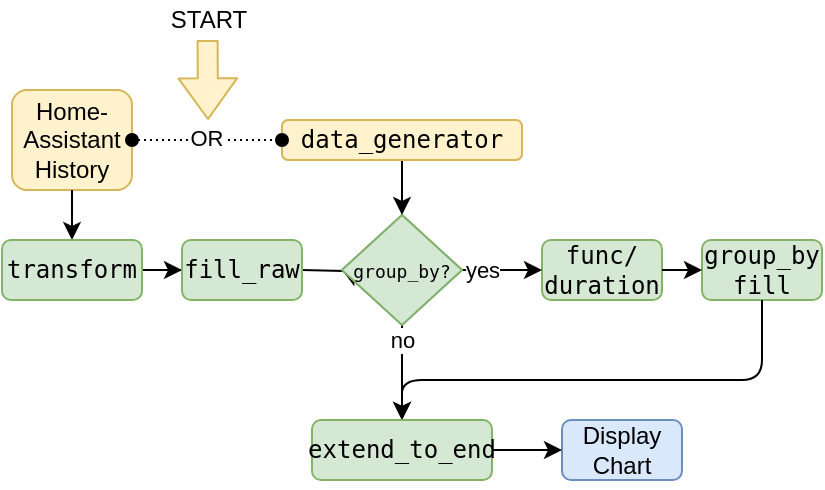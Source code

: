 <mxfile version="14.2.9" type="device"><diagram id="C5RBs43oDa-KdzZeNtuy" name="Page-1"><mxGraphModel dx="824" dy="435" grid="1" gridSize="10" guides="1" tooltips="1" connect="1" arrows="1" fold="1" page="1" pageScale="1" pageWidth="827" pageHeight="1169" math="0" shadow="0"><root><mxCell id="WIyWlLk6GJQsqaUBKTNV-0"/><mxCell id="WIyWlLk6GJQsqaUBKTNV-1" parent="WIyWlLk6GJQsqaUBKTNV-0"/><mxCell id="pJLyRp2Q0TY_IHbHlcpf-0" value="Home-Assistant History" style="rounded=1;whiteSpace=wrap;html=1;fillColor=#fff2cc;strokeColor=#d6b656;" parent="WIyWlLk6GJQsqaUBKTNV-1" vertex="1"><mxGeometry x="45" y="45" width="60" height="50" as="geometry"/></mxCell><mxCell id="pJLyRp2Q0TY_IHbHlcpf-1" value="&lt;pre&gt;func/&lt;br&gt;duration&lt;/pre&gt;" style="rounded=1;whiteSpace=wrap;html=1;fillColor=#d5e8d4;strokeColor=#82b366;" parent="WIyWlLk6GJQsqaUBKTNV-1" vertex="1"><mxGeometry x="310" y="120" width="60" height="30" as="geometry"/></mxCell><mxCell id="pJLyRp2Q0TY_IHbHlcpf-2" value="&lt;pre&gt;&lt;font style=&quot;font-size: 9px&quot;&gt;group_by?&lt;/font&gt;&lt;/pre&gt;" style="rhombus;whiteSpace=wrap;html=1;fillColor=#dae8fc;strokeColor=#6c8ebf;" parent="WIyWlLk6GJQsqaUBKTNV-1" vertex="1"><mxGeometry x="210" y="107.5" width="60" height="55" as="geometry"/></mxCell><mxCell id="pJLyRp2Q0TY_IHbHlcpf-3" value="yes" style="endArrow=classic;html=1;exitX=1;exitY=0.5;exitDx=0;exitDy=0;" parent="WIyWlLk6GJQsqaUBKTNV-1" source="pJLyRp2Q0TY_IHbHlcpf-2" target="pJLyRp2Q0TY_IHbHlcpf-1" edge="1"><mxGeometry x="-0.5" width="50" height="50" relative="1" as="geometry"><mxPoint x="350" y="230" as="sourcePoint"/><mxPoint x="400" y="180" as="targetPoint"/><mxPoint as="offset"/></mxGeometry></mxCell><mxCell id="pJLyRp2Q0TY_IHbHlcpf-4" value="" style="endArrow=classic;html=1;" parent="WIyWlLk6GJQsqaUBKTNV-1" source="pJLyRp2Q0TY_IHbHlcpf-0" target="_QgWn88OsWcu1InQYnzZ-4" edge="1"><mxGeometry width="50" height="50" relative="1" as="geometry"><mxPoint x="20" y="240" as="sourcePoint"/><mxPoint x="80" y="120" as="targetPoint"/></mxGeometry></mxCell><mxCell id="pJLyRp2Q0TY_IHbHlcpf-7" value="&lt;pre&gt;group_by&lt;br&gt;fill&lt;/pre&gt;" style="rounded=1;whiteSpace=wrap;html=1;fillColor=#d5e8d4;strokeColor=#82b366;" parent="WIyWlLk6GJQsqaUBKTNV-1" vertex="1"><mxGeometry x="390" y="120" width="60" height="30" as="geometry"/></mxCell><mxCell id="pJLyRp2Q0TY_IHbHlcpf-9" value="" style="endArrow=classic;html=1;" parent="WIyWlLk6GJQsqaUBKTNV-1" source="pJLyRp2Q0TY_IHbHlcpf-1" target="pJLyRp2Q0TY_IHbHlcpf-7" edge="1"><mxGeometry width="50" height="50" relative="1" as="geometry"><mxPoint x="200" y="145" as="sourcePoint"/><mxPoint x="220" y="145" as="targetPoint"/></mxGeometry></mxCell><mxCell id="pJLyRp2Q0TY_IHbHlcpf-11" value="" style="endArrow=classic;html=1;" parent="WIyWlLk6GJQsqaUBKTNV-1" source="pJLyRp2Q0TY_IHbHlcpf-7" target="pJLyRp2Q0TY_IHbHlcpf-17" edge="1"><mxGeometry width="50" height="50" relative="1" as="geometry"><mxPoint x="450" y="134.83" as="sourcePoint"/><mxPoint x="240" y="210" as="targetPoint"/><Array as="points"><mxPoint x="420" y="190"/><mxPoint x="240" y="190"/></Array></mxGeometry></mxCell><mxCell id="pJLyRp2Q0TY_IHbHlcpf-12" value="" style="endArrow=classic;html=1;" parent="WIyWlLk6GJQsqaUBKTNV-1" source="pJLyRp2Q0TY_IHbHlcpf-2" target="pJLyRp2Q0TY_IHbHlcpf-17" edge="1"><mxGeometry width="50" height="50" relative="1" as="geometry"><mxPoint x="350" y="230" as="sourcePoint"/><mxPoint x="240" y="210" as="targetPoint"/></mxGeometry></mxCell><mxCell id="pJLyRp2Q0TY_IHbHlcpf-13" value="no" style="edgeLabel;html=1;align=center;verticalAlign=middle;resizable=0;points=[];" parent="pJLyRp2Q0TY_IHbHlcpf-12" vertex="1" connectable="0"><mxGeometry x="-0.741" relative="1" as="geometry"><mxPoint y="1.5" as="offset"/></mxGeometry></mxCell><mxCell id="pJLyRp2Q0TY_IHbHlcpf-15" value="Display Chart" style="rounded=1;whiteSpace=wrap;html=1;fillColor=#dae8fc;strokeColor=#6c8ebf;" parent="WIyWlLk6GJQsqaUBKTNV-1" vertex="1"><mxGeometry x="320" y="210" width="60" height="30" as="geometry"/></mxCell><mxCell id="pJLyRp2Q0TY_IHbHlcpf-17" value="&lt;pre&gt;extend_to_end&lt;/pre&gt;" style="rounded=1;whiteSpace=wrap;html=1;fillColor=#d5e8d4;strokeColor=#82b366;" parent="WIyWlLk6GJQsqaUBKTNV-1" vertex="1"><mxGeometry x="195" y="210" width="90" height="30" as="geometry"/></mxCell><mxCell id="pJLyRp2Q0TY_IHbHlcpf-19" value="" style="endArrow=classic;html=1;" parent="WIyWlLk6GJQsqaUBKTNV-1" source="pJLyRp2Q0TY_IHbHlcpf-17" target="pJLyRp2Q0TY_IHbHlcpf-15" edge="1"><mxGeometry width="50" height="50" relative="1" as="geometry"><mxPoint x="320" y="220" as="sourcePoint"/><mxPoint x="370" y="170" as="targetPoint"/></mxGeometry></mxCell><mxCell id="_QgWn88OsWcu1InQYnzZ-3" value="" style="edgeStyle=orthogonalEdgeStyle;rounded=0;orthogonalLoop=1;jettySize=auto;html=1;" edge="1" parent="WIyWlLk6GJQsqaUBKTNV-1" target="pJLyRp2Q0TY_IHbHlcpf-2"><mxGeometry relative="1" as="geometry"><mxPoint x="190" y="135" as="sourcePoint"/></mxGeometry></mxCell><mxCell id="_QgWn88OsWcu1InQYnzZ-7" value="" style="edgeStyle=orthogonalEdgeStyle;rounded=0;orthogonalLoop=1;jettySize=auto;html=1;" edge="1" parent="WIyWlLk6GJQsqaUBKTNV-1" source="_QgWn88OsWcu1InQYnzZ-4" target="_QgWn88OsWcu1InQYnzZ-6"><mxGeometry relative="1" as="geometry"/></mxCell><mxCell id="_QgWn88OsWcu1InQYnzZ-4" value="&lt;pre&gt;transform&lt;/pre&gt;" style="rounded=1;whiteSpace=wrap;html=1;fillColor=#d5e8d4;strokeColor=#82b366;" vertex="1" parent="WIyWlLk6GJQsqaUBKTNV-1"><mxGeometry x="40" y="120" width="70" height="30" as="geometry"/></mxCell><mxCell id="_QgWn88OsWcu1InQYnzZ-5" value="&lt;pre&gt;&lt;font style=&quot;font-size: 9px&quot;&gt;group_by?&lt;/font&gt;&lt;/pre&gt;" style="rhombus;whiteSpace=wrap;html=1;fillColor=#d5e8d4;strokeColor=#82b366;" vertex="1" parent="WIyWlLk6GJQsqaUBKTNV-1"><mxGeometry x="210" y="107.5" width="60" height="55" as="geometry"/></mxCell><mxCell id="_QgWn88OsWcu1InQYnzZ-6" value="&lt;pre&gt;fill_raw&lt;/pre&gt;" style="rounded=1;whiteSpace=wrap;html=1;fillColor=#d5e8d4;strokeColor=#82b366;" vertex="1" parent="WIyWlLk6GJQsqaUBKTNV-1"><mxGeometry x="130" y="120" width="60" height="30" as="geometry"/></mxCell><mxCell id="_QgWn88OsWcu1InQYnzZ-10" value="" style="edgeStyle=orthogonalEdgeStyle;rounded=0;orthogonalLoop=1;jettySize=auto;html=1;" edge="1" parent="WIyWlLk6GJQsqaUBKTNV-1" source="_QgWn88OsWcu1InQYnzZ-8" target="_QgWn88OsWcu1InQYnzZ-5"><mxGeometry relative="1" as="geometry"/></mxCell><mxCell id="_QgWn88OsWcu1InQYnzZ-8" value="&lt;pre&gt;data_generator&lt;/pre&gt;" style="rounded=1;whiteSpace=wrap;html=1;fillColor=#fff2cc;strokeColor=#d6b656;" vertex="1" parent="WIyWlLk6GJQsqaUBKTNV-1"><mxGeometry x="180" y="60" width="120" height="20" as="geometry"/></mxCell><mxCell id="_QgWn88OsWcu1InQYnzZ-11" value="" style="endArrow=oval;startArrow=oval;html=1;dashed=1;dashPattern=1 2;startFill=1;endFill=1;" edge="1" parent="WIyWlLk6GJQsqaUBKTNV-1" source="pJLyRp2Q0TY_IHbHlcpf-0" target="_QgWn88OsWcu1InQYnzZ-8"><mxGeometry width="50" height="50" relative="1" as="geometry"><mxPoint x="90" y="70" as="sourcePoint"/><mxPoint x="440" y="120" as="targetPoint"/></mxGeometry></mxCell><mxCell id="_QgWn88OsWcu1InQYnzZ-13" value="OR" style="edgeLabel;html=1;align=center;verticalAlign=middle;resizable=0;points=[];" vertex="1" connectable="0" parent="_QgWn88OsWcu1InQYnzZ-11"><mxGeometry x="-0.314" y="1" relative="1" as="geometry"><mxPoint x="11.05" as="offset"/></mxGeometry></mxCell><mxCell id="_QgWn88OsWcu1InQYnzZ-14" value="" style="shape=flexArrow;endArrow=classic;html=1;endWidth=18.4;endSize=6.448;fillColor=#fff2cc;strokeColor=#d6b656;" edge="1" parent="WIyWlLk6GJQsqaUBKTNV-1"><mxGeometry width="50" height="50" relative="1" as="geometry"><mxPoint x="142.8" y="20" as="sourcePoint"/><mxPoint x="143" y="60" as="targetPoint"/></mxGeometry></mxCell><mxCell id="_QgWn88OsWcu1InQYnzZ-15" value="START" style="text;html=1;align=center;verticalAlign=middle;resizable=0;points=[];autosize=1;" vertex="1" parent="WIyWlLk6GJQsqaUBKTNV-1"><mxGeometry x="118" width="50" height="20" as="geometry"/></mxCell></root></mxGraphModel></diagram></mxfile>